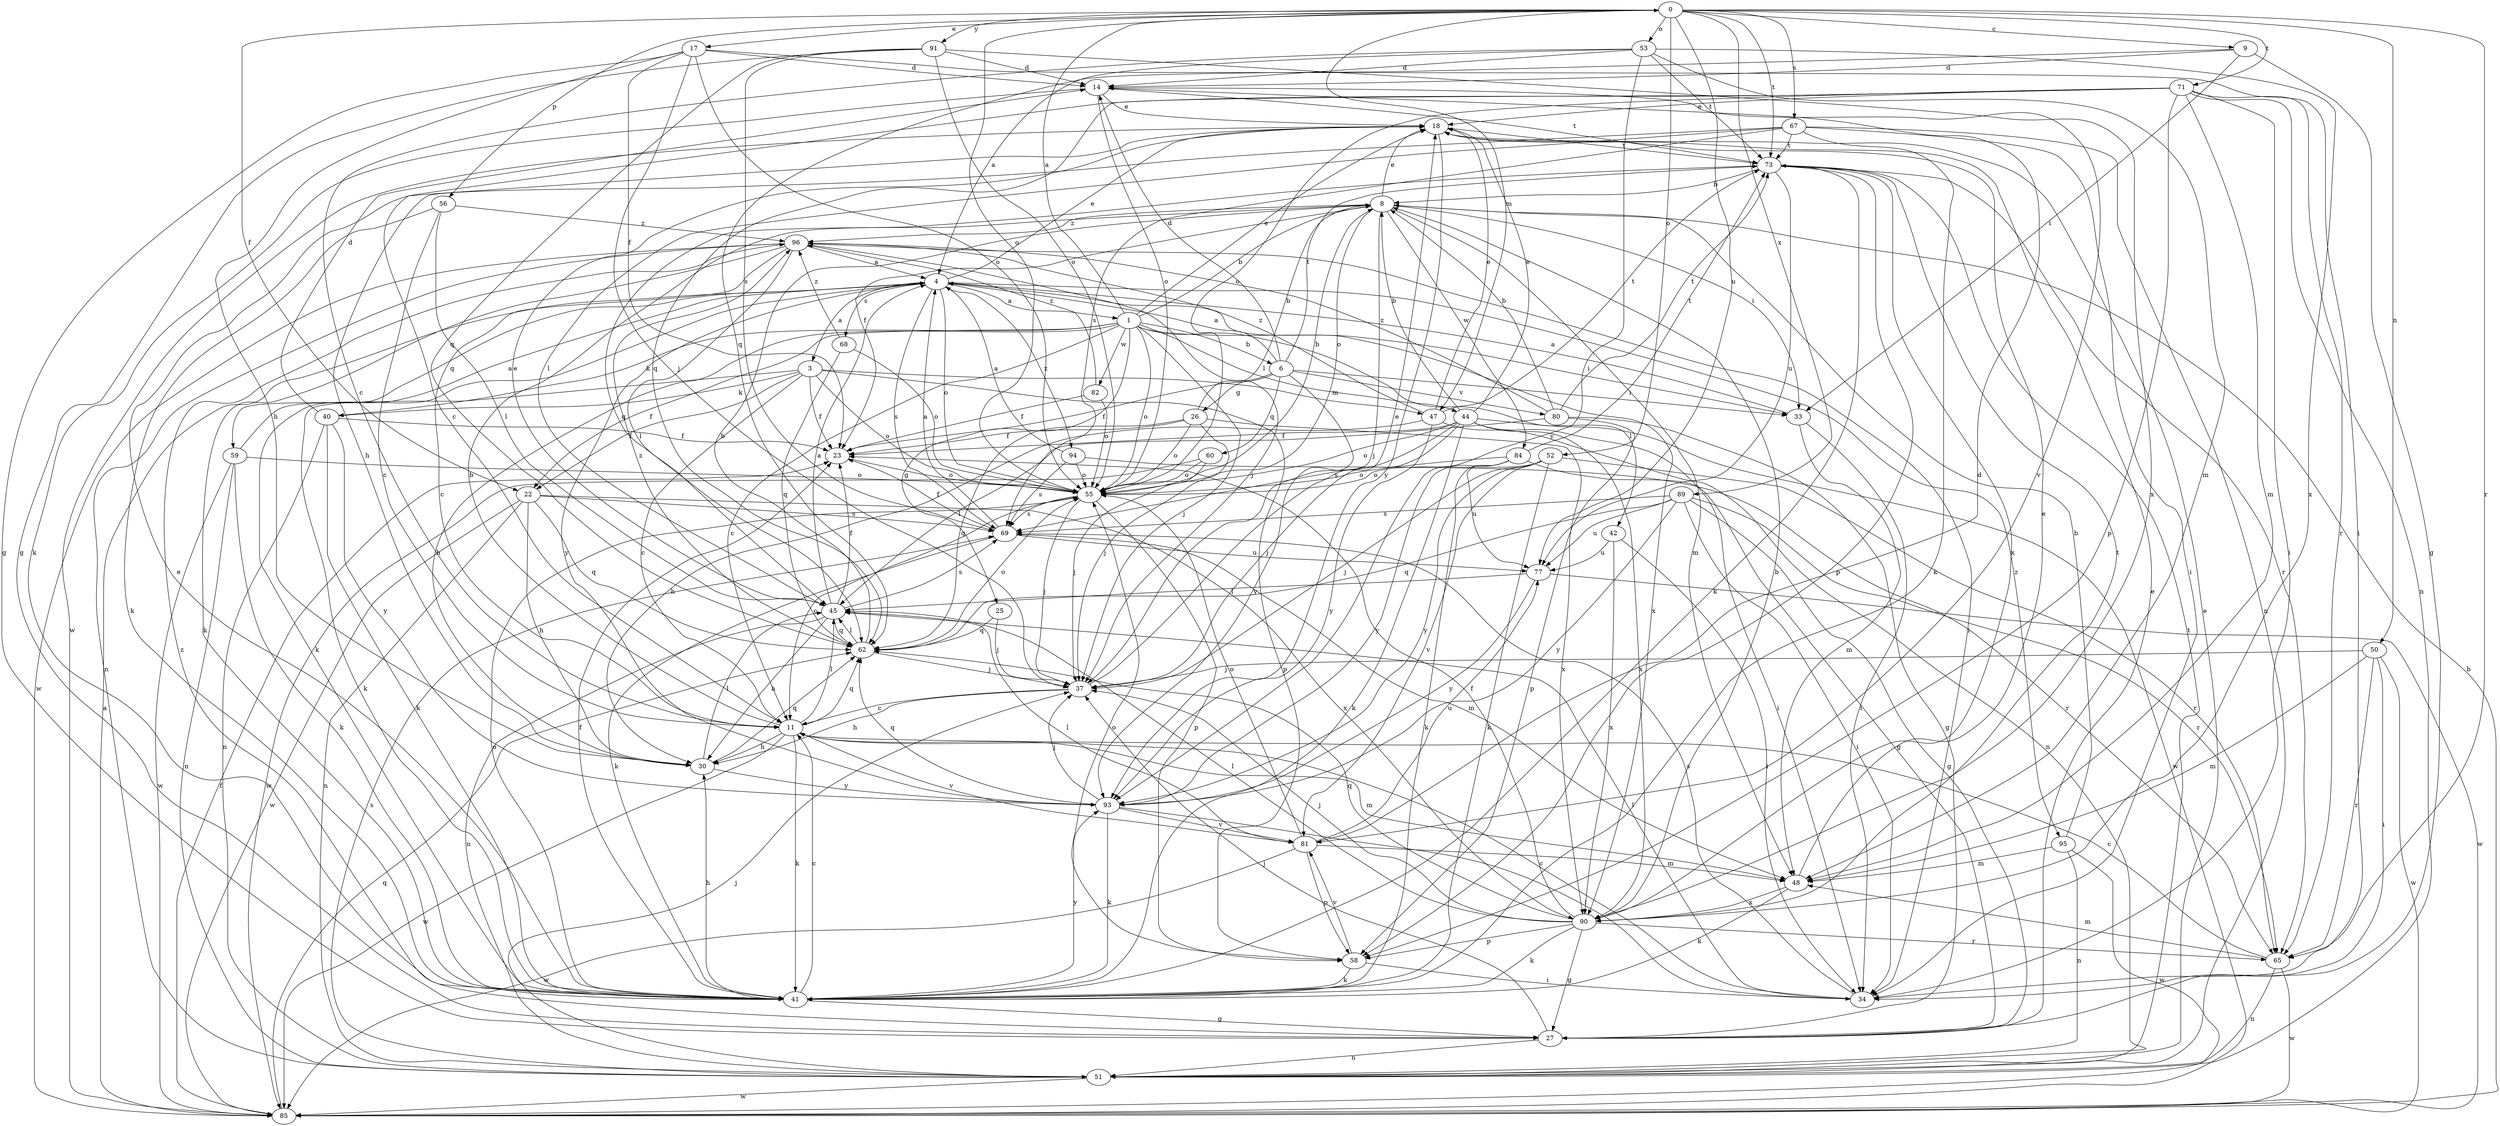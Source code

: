 strict digraph  {
0;
1;
3;
4;
6;
8;
9;
11;
14;
17;
18;
22;
23;
25;
26;
27;
30;
33;
34;
37;
40;
41;
42;
44;
45;
47;
48;
50;
51;
52;
53;
55;
56;
58;
59;
60;
62;
65;
67;
68;
69;
71;
73;
77;
80;
81;
82;
84;
85;
89;
90;
91;
93;
94;
95;
96;
0 -> 9  [label=c];
0 -> 17  [label=e];
0 -> 22  [label=f];
0 -> 47  [label=m];
0 -> 50  [label=n];
0 -> 52  [label=o];
0 -> 53  [label=o];
0 -> 55  [label=o];
0 -> 56  [label=p];
0 -> 65  [label=r];
0 -> 67  [label=s];
0 -> 71  [label=t];
0 -> 73  [label=t];
0 -> 77  [label=u];
0 -> 89  [label=x];
0 -> 91  [label=y];
1 -> 0  [label=a];
1 -> 6  [label=b];
1 -> 8  [label=b];
1 -> 11  [label=c];
1 -> 18  [label=e];
1 -> 22  [label=f];
1 -> 25  [label=g];
1 -> 30  [label=h];
1 -> 33  [label=i];
1 -> 37  [label=j];
1 -> 40  [label=k];
1 -> 42  [label=l];
1 -> 44  [label=l];
1 -> 55  [label=o];
1 -> 82  [label=w];
3 -> 11  [label=c];
3 -> 22  [label=f];
3 -> 23  [label=f];
3 -> 40  [label=k];
3 -> 41  [label=k];
3 -> 47  [label=m];
3 -> 55  [label=o];
3 -> 58  [label=p];
4 -> 1  [label=a];
4 -> 3  [label=a];
4 -> 18  [label=e];
4 -> 41  [label=k];
4 -> 55  [label=o];
4 -> 59  [label=q];
4 -> 68  [label=s];
4 -> 69  [label=s];
4 -> 90  [label=x];
4 -> 93  [label=y];
4 -> 94  [label=z];
4 -> 95  [label=z];
6 -> 4  [label=a];
6 -> 14  [label=d];
6 -> 23  [label=f];
6 -> 26  [label=g];
6 -> 33  [label=i];
6 -> 60  [label=q];
6 -> 73  [label=t];
6 -> 80  [label=v];
6 -> 93  [label=y];
8 -> 18  [label=e];
8 -> 23  [label=f];
8 -> 33  [label=i];
8 -> 37  [label=j];
8 -> 48  [label=m];
8 -> 55  [label=o];
8 -> 84  [label=w];
8 -> 96  [label=z];
9 -> 14  [label=d];
9 -> 27  [label=g];
9 -> 33  [label=i];
9 -> 62  [label=q];
11 -> 8  [label=b];
11 -> 30  [label=h];
11 -> 41  [label=k];
11 -> 45  [label=l];
11 -> 48  [label=m];
11 -> 62  [label=q];
11 -> 81  [label=v];
11 -> 85  [label=w];
14 -> 18  [label=e];
14 -> 41  [label=k];
14 -> 55  [label=o];
14 -> 73  [label=t];
14 -> 81  [label=v];
17 -> 14  [label=d];
17 -> 23  [label=f];
17 -> 27  [label=g];
17 -> 30  [label=h];
17 -> 34  [label=i];
17 -> 37  [label=j];
17 -> 55  [label=o];
18 -> 73  [label=t];
18 -> 85  [label=w];
18 -> 93  [label=y];
22 -> 30  [label=h];
22 -> 51  [label=n];
22 -> 62  [label=q];
22 -> 69  [label=s];
22 -> 85  [label=w];
22 -> 90  [label=x];
23 -> 55  [label=o];
25 -> 37  [label=j];
25 -> 62  [label=q];
26 -> 8  [label=b];
26 -> 23  [label=f];
26 -> 37  [label=j];
26 -> 55  [label=o];
26 -> 62  [label=q];
26 -> 90  [label=x];
27 -> 18  [label=e];
27 -> 37  [label=j];
27 -> 51  [label=n];
27 -> 96  [label=z];
30 -> 45  [label=l];
30 -> 62  [label=q];
30 -> 93  [label=y];
33 -> 4  [label=a];
33 -> 34  [label=i];
33 -> 48  [label=m];
34 -> 11  [label=c];
34 -> 45  [label=l];
34 -> 69  [label=s];
37 -> 11  [label=c];
37 -> 18  [label=e];
37 -> 30  [label=h];
40 -> 14  [label=d];
40 -> 23  [label=f];
40 -> 41  [label=k];
40 -> 51  [label=n];
40 -> 93  [label=y];
41 -> 11  [label=c];
41 -> 18  [label=e];
41 -> 23  [label=f];
41 -> 27  [label=g];
41 -> 30  [label=h];
41 -> 55  [label=o];
41 -> 93  [label=y];
42 -> 34  [label=i];
42 -> 77  [label=u];
42 -> 90  [label=x];
44 -> 8  [label=b];
44 -> 18  [label=e];
44 -> 23  [label=f];
44 -> 34  [label=i];
44 -> 37  [label=j];
44 -> 41  [label=k];
44 -> 55  [label=o];
44 -> 69  [label=s];
44 -> 85  [label=w];
44 -> 90  [label=x];
45 -> 4  [label=a];
45 -> 18  [label=e];
45 -> 23  [label=f];
45 -> 30  [label=h];
45 -> 51  [label=n];
45 -> 62  [label=q];
45 -> 69  [label=s];
47 -> 18  [label=e];
47 -> 30  [label=h];
47 -> 51  [label=n];
47 -> 73  [label=t];
47 -> 93  [label=y];
47 -> 96  [label=z];
48 -> 18  [label=e];
48 -> 41  [label=k];
48 -> 90  [label=x];
50 -> 34  [label=i];
50 -> 37  [label=j];
50 -> 48  [label=m];
50 -> 65  [label=r];
50 -> 85  [label=w];
51 -> 18  [label=e];
51 -> 37  [label=j];
51 -> 69  [label=s];
51 -> 73  [label=t];
51 -> 85  [label=w];
52 -> 37  [label=j];
52 -> 41  [label=k];
52 -> 55  [label=o];
52 -> 65  [label=r];
52 -> 81  [label=v];
52 -> 93  [label=y];
53 -> 4  [label=a];
53 -> 11  [label=c];
53 -> 14  [label=d];
53 -> 48  [label=m];
53 -> 73  [label=t];
53 -> 90  [label=x];
53 -> 93  [label=y];
55 -> 8  [label=b];
55 -> 11  [label=c];
55 -> 37  [label=j];
55 -> 58  [label=p];
55 -> 69  [label=s];
56 -> 11  [label=c];
56 -> 41  [label=k];
56 -> 45  [label=l];
56 -> 96  [label=z];
58 -> 34  [label=i];
58 -> 41  [label=k];
58 -> 55  [label=o];
58 -> 81  [label=v];
59 -> 4  [label=a];
59 -> 41  [label=k];
59 -> 51  [label=n];
59 -> 55  [label=o];
59 -> 85  [label=w];
60 -> 37  [label=j];
60 -> 55  [label=o];
60 -> 85  [label=w];
62 -> 8  [label=b];
62 -> 37  [label=j];
62 -> 45  [label=l];
62 -> 55  [label=o];
62 -> 96  [label=z];
65 -> 11  [label=c];
65 -> 48  [label=m];
65 -> 51  [label=n];
65 -> 85  [label=w];
67 -> 30  [label=h];
67 -> 34  [label=i];
67 -> 41  [label=k];
67 -> 45  [label=l];
67 -> 51  [label=n];
67 -> 69  [label=s];
67 -> 73  [label=t];
68 -> 55  [label=o];
68 -> 62  [label=q];
68 -> 96  [label=z];
69 -> 4  [label=a];
69 -> 23  [label=f];
69 -> 41  [label=k];
69 -> 48  [label=m];
69 -> 77  [label=u];
71 -> 11  [label=c];
71 -> 18  [label=e];
71 -> 34  [label=i];
71 -> 48  [label=m];
71 -> 51  [label=n];
71 -> 55  [label=o];
71 -> 58  [label=p];
71 -> 62  [label=q];
71 -> 65  [label=r];
73 -> 8  [label=b];
73 -> 41  [label=k];
73 -> 58  [label=p];
73 -> 62  [label=q];
73 -> 65  [label=r];
73 -> 77  [label=u];
73 -> 90  [label=x];
77 -> 45  [label=l];
77 -> 85  [label=w];
77 -> 93  [label=y];
80 -> 8  [label=b];
80 -> 27  [label=g];
80 -> 45  [label=l];
80 -> 58  [label=p];
80 -> 73  [label=t];
80 -> 96  [label=z];
81 -> 14  [label=d];
81 -> 45  [label=l];
81 -> 48  [label=m];
81 -> 55  [label=o];
81 -> 58  [label=p];
81 -> 77  [label=u];
81 -> 85  [label=w];
82 -> 23  [label=f];
82 -> 55  [label=o];
82 -> 96  [label=z];
84 -> 27  [label=g];
84 -> 41  [label=k];
84 -> 55  [label=o];
84 -> 73  [label=t];
84 -> 77  [label=u];
84 -> 93  [label=y];
85 -> 4  [label=a];
85 -> 8  [label=b];
85 -> 23  [label=f];
85 -> 62  [label=q];
89 -> 27  [label=g];
89 -> 34  [label=i];
89 -> 62  [label=q];
89 -> 65  [label=r];
89 -> 69  [label=s];
89 -> 77  [label=u];
89 -> 93  [label=y];
90 -> 8  [label=b];
90 -> 23  [label=f];
90 -> 27  [label=g];
90 -> 37  [label=j];
90 -> 41  [label=k];
90 -> 45  [label=l];
90 -> 58  [label=p];
90 -> 62  [label=q];
90 -> 65  [label=r];
90 -> 73  [label=t];
91 -> 14  [label=d];
91 -> 27  [label=g];
91 -> 55  [label=o];
91 -> 62  [label=q];
91 -> 69  [label=s];
91 -> 90  [label=x];
93 -> 34  [label=i];
93 -> 37  [label=j];
93 -> 41  [label=k];
93 -> 62  [label=q];
93 -> 81  [label=v];
94 -> 4  [label=a];
94 -> 55  [label=o];
94 -> 65  [label=r];
94 -> 69  [label=s];
95 -> 8  [label=b];
95 -> 48  [label=m];
95 -> 51  [label=n];
95 -> 85  [label=w];
96 -> 4  [label=a];
96 -> 11  [label=c];
96 -> 34  [label=i];
96 -> 37  [label=j];
96 -> 41  [label=k];
96 -> 45  [label=l];
96 -> 51  [label=n];
96 -> 85  [label=w];
}

